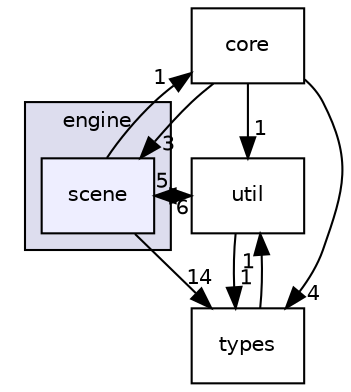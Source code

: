 digraph "C:/Users/Jose/Documents/Projects/VCTRenderer/engine/scene" {
  compound=true
  node [ fontsize="10", fontname="Helvetica"];
  edge [ labelfontsize="10", labelfontname="Helvetica"];
  subgraph clusterdir_996f45160da62e1a3d7f6046fad68f51 {
    graph [ bgcolor="#ddddee", pencolor="black", label="engine" fontname="Helvetica", fontsize="10", URL="dir_996f45160da62e1a3d7f6046fad68f51.html"]
  dir_c4b2e6fa44e5132327cff5b3242dfb0d [shape=box, label="scene", style="filled", fillcolor="#eeeeff", pencolor="black", URL="dir_c4b2e6fa44e5132327cff5b3242dfb0d.html"];
  }
  dir_a0e47c104ecd6c0b6dccb5f33d071508 [shape=box label="core" URL="dir_a0e47c104ecd6c0b6dccb5f33d071508.html"];
  dir_e3ae55271edb648fb32b969ad2836458 [shape=box label="util" URL="dir_e3ae55271edb648fb32b969ad2836458.html"];
  dir_0ff14c16176a475e770bf3bfd349a648 [shape=box label="types" URL="dir_0ff14c16176a475e770bf3bfd349a648.html"];
  dir_a0e47c104ecd6c0b6dccb5f33d071508->dir_e3ae55271edb648fb32b969ad2836458 [headlabel="1", labeldistance=1.5 headhref="dir_000007_000012.html"];
  dir_a0e47c104ecd6c0b6dccb5f33d071508->dir_c4b2e6fa44e5132327cff5b3242dfb0d [headlabel="3", labeldistance=1.5 headhref="dir_000007_000010.html"];
  dir_a0e47c104ecd6c0b6dccb5f33d071508->dir_0ff14c16176a475e770bf3bfd349a648 [headlabel="4", labeldistance=1.5 headhref="dir_000007_000011.html"];
  dir_e3ae55271edb648fb32b969ad2836458->dir_c4b2e6fa44e5132327cff5b3242dfb0d [headlabel="6", labeldistance=1.5 headhref="dir_000012_000010.html"];
  dir_e3ae55271edb648fb32b969ad2836458->dir_0ff14c16176a475e770bf3bfd349a648 [headlabel="1", labeldistance=1.5 headhref="dir_000012_000011.html"];
  dir_c4b2e6fa44e5132327cff5b3242dfb0d->dir_a0e47c104ecd6c0b6dccb5f33d071508 [headlabel="1", labeldistance=1.5 headhref="dir_000010_000007.html"];
  dir_c4b2e6fa44e5132327cff5b3242dfb0d->dir_e3ae55271edb648fb32b969ad2836458 [headlabel="5", labeldistance=1.5 headhref="dir_000010_000012.html"];
  dir_c4b2e6fa44e5132327cff5b3242dfb0d->dir_0ff14c16176a475e770bf3bfd349a648 [headlabel="14", labeldistance=1.5 headhref="dir_000010_000011.html"];
  dir_0ff14c16176a475e770bf3bfd349a648->dir_e3ae55271edb648fb32b969ad2836458 [headlabel="1", labeldistance=1.5 headhref="dir_000011_000012.html"];
}
